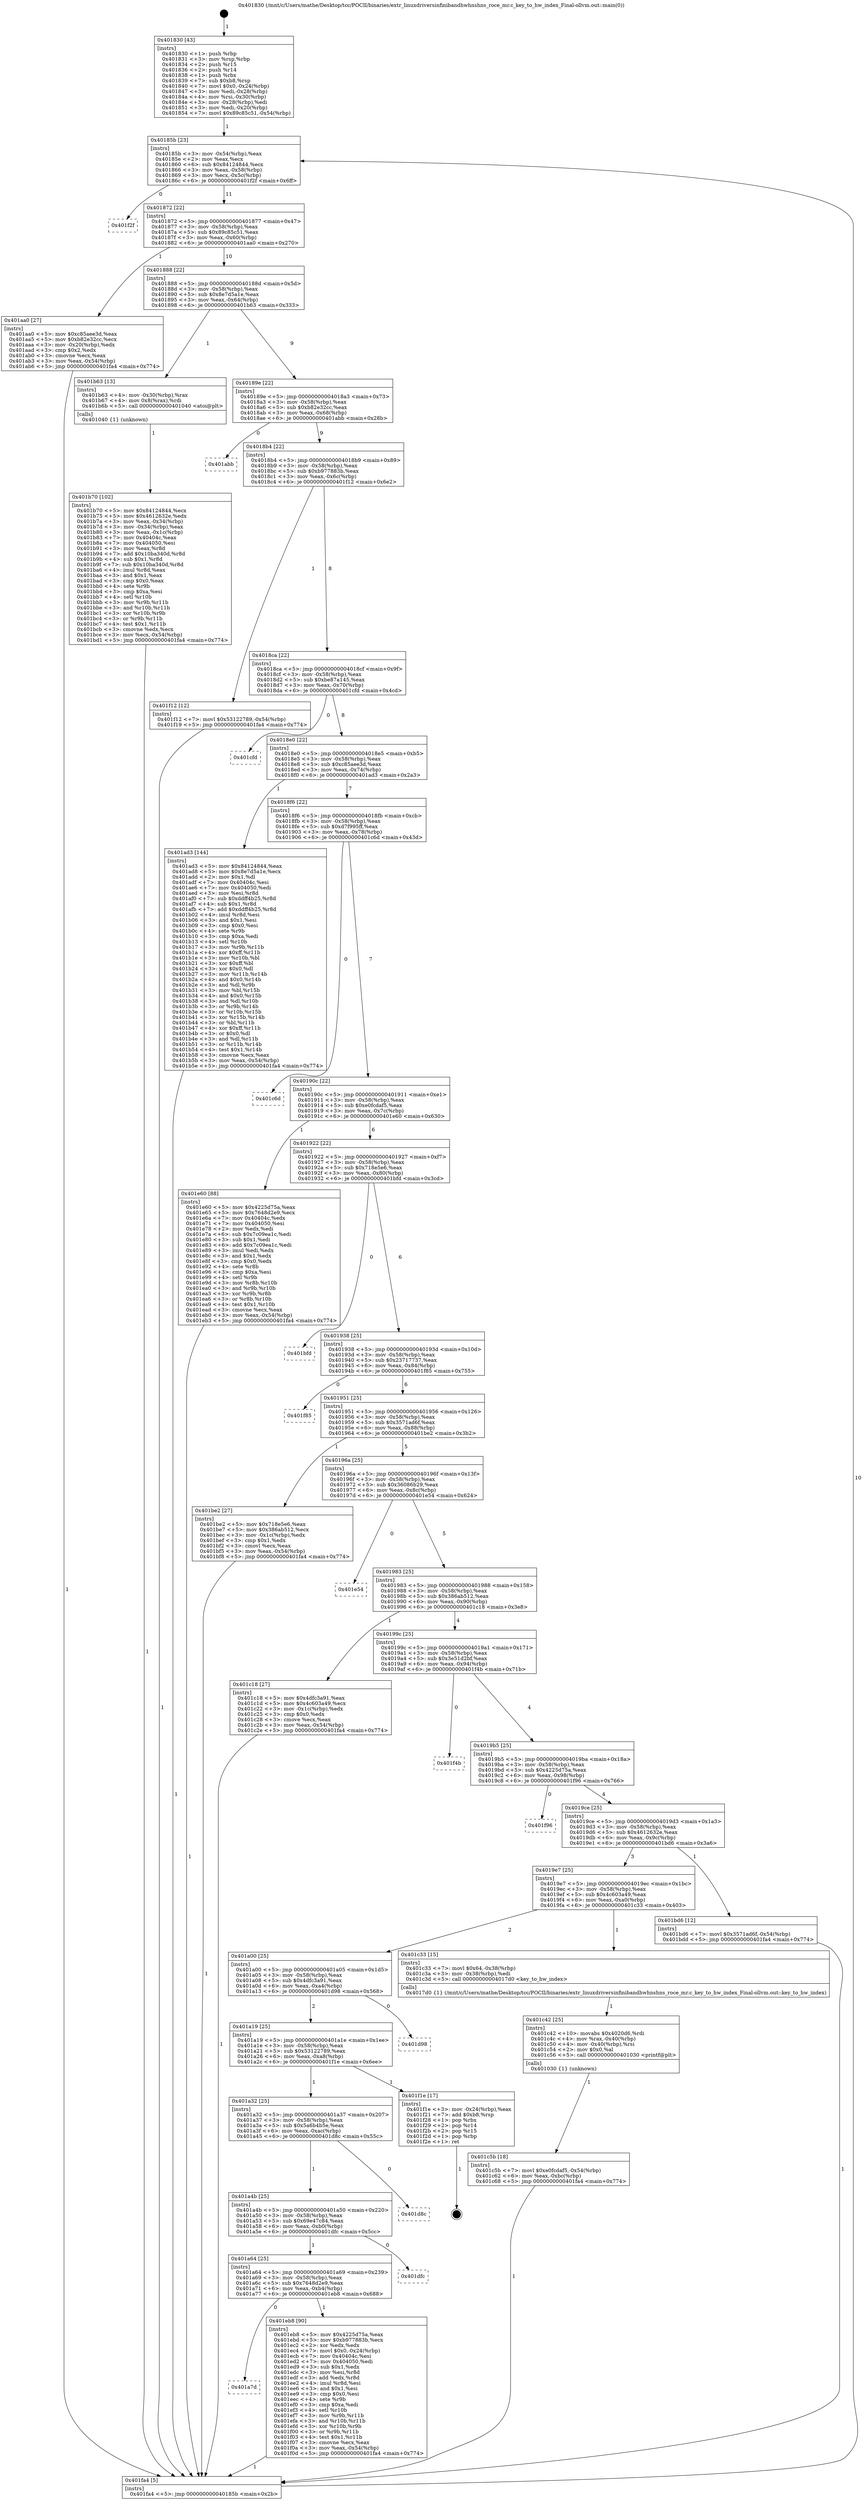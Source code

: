 digraph "0x401830" {
  label = "0x401830 (/mnt/c/Users/mathe/Desktop/tcc/POCII/binaries/extr_linuxdriversinfinibandhwhnshns_roce_mr.c_key_to_hw_index_Final-ollvm.out::main(0))"
  labelloc = "t"
  node[shape=record]

  Entry [label="",width=0.3,height=0.3,shape=circle,fillcolor=black,style=filled]
  "0x40185b" [label="{
     0x40185b [23]\l
     | [instrs]\l
     &nbsp;&nbsp;0x40185b \<+3\>: mov -0x54(%rbp),%eax\l
     &nbsp;&nbsp;0x40185e \<+2\>: mov %eax,%ecx\l
     &nbsp;&nbsp;0x401860 \<+6\>: sub $0x84124844,%ecx\l
     &nbsp;&nbsp;0x401866 \<+3\>: mov %eax,-0x58(%rbp)\l
     &nbsp;&nbsp;0x401869 \<+3\>: mov %ecx,-0x5c(%rbp)\l
     &nbsp;&nbsp;0x40186c \<+6\>: je 0000000000401f2f \<main+0x6ff\>\l
  }"]
  "0x401f2f" [label="{
     0x401f2f\l
  }", style=dashed]
  "0x401872" [label="{
     0x401872 [22]\l
     | [instrs]\l
     &nbsp;&nbsp;0x401872 \<+5\>: jmp 0000000000401877 \<main+0x47\>\l
     &nbsp;&nbsp;0x401877 \<+3\>: mov -0x58(%rbp),%eax\l
     &nbsp;&nbsp;0x40187a \<+5\>: sub $0x89c85c51,%eax\l
     &nbsp;&nbsp;0x40187f \<+3\>: mov %eax,-0x60(%rbp)\l
     &nbsp;&nbsp;0x401882 \<+6\>: je 0000000000401aa0 \<main+0x270\>\l
  }"]
  Exit [label="",width=0.3,height=0.3,shape=circle,fillcolor=black,style=filled,peripheries=2]
  "0x401aa0" [label="{
     0x401aa0 [27]\l
     | [instrs]\l
     &nbsp;&nbsp;0x401aa0 \<+5\>: mov $0xc85aee3d,%eax\l
     &nbsp;&nbsp;0x401aa5 \<+5\>: mov $0xb82e32cc,%ecx\l
     &nbsp;&nbsp;0x401aaa \<+3\>: mov -0x20(%rbp),%edx\l
     &nbsp;&nbsp;0x401aad \<+3\>: cmp $0x2,%edx\l
     &nbsp;&nbsp;0x401ab0 \<+3\>: cmovne %ecx,%eax\l
     &nbsp;&nbsp;0x401ab3 \<+3\>: mov %eax,-0x54(%rbp)\l
     &nbsp;&nbsp;0x401ab6 \<+5\>: jmp 0000000000401fa4 \<main+0x774\>\l
  }"]
  "0x401888" [label="{
     0x401888 [22]\l
     | [instrs]\l
     &nbsp;&nbsp;0x401888 \<+5\>: jmp 000000000040188d \<main+0x5d\>\l
     &nbsp;&nbsp;0x40188d \<+3\>: mov -0x58(%rbp),%eax\l
     &nbsp;&nbsp;0x401890 \<+5\>: sub $0x8e7d5a1e,%eax\l
     &nbsp;&nbsp;0x401895 \<+3\>: mov %eax,-0x64(%rbp)\l
     &nbsp;&nbsp;0x401898 \<+6\>: je 0000000000401b63 \<main+0x333\>\l
  }"]
  "0x401fa4" [label="{
     0x401fa4 [5]\l
     | [instrs]\l
     &nbsp;&nbsp;0x401fa4 \<+5\>: jmp 000000000040185b \<main+0x2b\>\l
  }"]
  "0x401830" [label="{
     0x401830 [43]\l
     | [instrs]\l
     &nbsp;&nbsp;0x401830 \<+1\>: push %rbp\l
     &nbsp;&nbsp;0x401831 \<+3\>: mov %rsp,%rbp\l
     &nbsp;&nbsp;0x401834 \<+2\>: push %r15\l
     &nbsp;&nbsp;0x401836 \<+2\>: push %r14\l
     &nbsp;&nbsp;0x401838 \<+1\>: push %rbx\l
     &nbsp;&nbsp;0x401839 \<+7\>: sub $0xb8,%rsp\l
     &nbsp;&nbsp;0x401840 \<+7\>: movl $0x0,-0x24(%rbp)\l
     &nbsp;&nbsp;0x401847 \<+3\>: mov %edi,-0x28(%rbp)\l
     &nbsp;&nbsp;0x40184a \<+4\>: mov %rsi,-0x30(%rbp)\l
     &nbsp;&nbsp;0x40184e \<+3\>: mov -0x28(%rbp),%edi\l
     &nbsp;&nbsp;0x401851 \<+3\>: mov %edi,-0x20(%rbp)\l
     &nbsp;&nbsp;0x401854 \<+7\>: movl $0x89c85c51,-0x54(%rbp)\l
  }"]
  "0x401a7d" [label="{
     0x401a7d\l
  }", style=dashed]
  "0x401b63" [label="{
     0x401b63 [13]\l
     | [instrs]\l
     &nbsp;&nbsp;0x401b63 \<+4\>: mov -0x30(%rbp),%rax\l
     &nbsp;&nbsp;0x401b67 \<+4\>: mov 0x8(%rax),%rdi\l
     &nbsp;&nbsp;0x401b6b \<+5\>: call 0000000000401040 \<atoi@plt\>\l
     | [calls]\l
     &nbsp;&nbsp;0x401040 \{1\} (unknown)\l
  }"]
  "0x40189e" [label="{
     0x40189e [22]\l
     | [instrs]\l
     &nbsp;&nbsp;0x40189e \<+5\>: jmp 00000000004018a3 \<main+0x73\>\l
     &nbsp;&nbsp;0x4018a3 \<+3\>: mov -0x58(%rbp),%eax\l
     &nbsp;&nbsp;0x4018a6 \<+5\>: sub $0xb82e32cc,%eax\l
     &nbsp;&nbsp;0x4018ab \<+3\>: mov %eax,-0x68(%rbp)\l
     &nbsp;&nbsp;0x4018ae \<+6\>: je 0000000000401abb \<main+0x28b\>\l
  }"]
  "0x401eb8" [label="{
     0x401eb8 [90]\l
     | [instrs]\l
     &nbsp;&nbsp;0x401eb8 \<+5\>: mov $0x4225d75a,%eax\l
     &nbsp;&nbsp;0x401ebd \<+5\>: mov $0xb977883b,%ecx\l
     &nbsp;&nbsp;0x401ec2 \<+2\>: xor %edx,%edx\l
     &nbsp;&nbsp;0x401ec4 \<+7\>: movl $0x0,-0x24(%rbp)\l
     &nbsp;&nbsp;0x401ecb \<+7\>: mov 0x40404c,%esi\l
     &nbsp;&nbsp;0x401ed2 \<+7\>: mov 0x404050,%edi\l
     &nbsp;&nbsp;0x401ed9 \<+3\>: sub $0x1,%edx\l
     &nbsp;&nbsp;0x401edc \<+3\>: mov %esi,%r8d\l
     &nbsp;&nbsp;0x401edf \<+3\>: add %edx,%r8d\l
     &nbsp;&nbsp;0x401ee2 \<+4\>: imul %r8d,%esi\l
     &nbsp;&nbsp;0x401ee6 \<+3\>: and $0x1,%esi\l
     &nbsp;&nbsp;0x401ee9 \<+3\>: cmp $0x0,%esi\l
     &nbsp;&nbsp;0x401eec \<+4\>: sete %r9b\l
     &nbsp;&nbsp;0x401ef0 \<+3\>: cmp $0xa,%edi\l
     &nbsp;&nbsp;0x401ef3 \<+4\>: setl %r10b\l
     &nbsp;&nbsp;0x401ef7 \<+3\>: mov %r9b,%r11b\l
     &nbsp;&nbsp;0x401efa \<+3\>: and %r10b,%r11b\l
     &nbsp;&nbsp;0x401efd \<+3\>: xor %r10b,%r9b\l
     &nbsp;&nbsp;0x401f00 \<+3\>: or %r9b,%r11b\l
     &nbsp;&nbsp;0x401f03 \<+4\>: test $0x1,%r11b\l
     &nbsp;&nbsp;0x401f07 \<+3\>: cmovne %ecx,%eax\l
     &nbsp;&nbsp;0x401f0a \<+3\>: mov %eax,-0x54(%rbp)\l
     &nbsp;&nbsp;0x401f0d \<+5\>: jmp 0000000000401fa4 \<main+0x774\>\l
  }"]
  "0x401abb" [label="{
     0x401abb\l
  }", style=dashed]
  "0x4018b4" [label="{
     0x4018b4 [22]\l
     | [instrs]\l
     &nbsp;&nbsp;0x4018b4 \<+5\>: jmp 00000000004018b9 \<main+0x89\>\l
     &nbsp;&nbsp;0x4018b9 \<+3\>: mov -0x58(%rbp),%eax\l
     &nbsp;&nbsp;0x4018bc \<+5\>: sub $0xb977883b,%eax\l
     &nbsp;&nbsp;0x4018c1 \<+3\>: mov %eax,-0x6c(%rbp)\l
     &nbsp;&nbsp;0x4018c4 \<+6\>: je 0000000000401f12 \<main+0x6e2\>\l
  }"]
  "0x401a64" [label="{
     0x401a64 [25]\l
     | [instrs]\l
     &nbsp;&nbsp;0x401a64 \<+5\>: jmp 0000000000401a69 \<main+0x239\>\l
     &nbsp;&nbsp;0x401a69 \<+3\>: mov -0x58(%rbp),%eax\l
     &nbsp;&nbsp;0x401a6c \<+5\>: sub $0x7648d2e9,%eax\l
     &nbsp;&nbsp;0x401a71 \<+6\>: mov %eax,-0xb4(%rbp)\l
     &nbsp;&nbsp;0x401a77 \<+6\>: je 0000000000401eb8 \<main+0x688\>\l
  }"]
  "0x401f12" [label="{
     0x401f12 [12]\l
     | [instrs]\l
     &nbsp;&nbsp;0x401f12 \<+7\>: movl $0x53122789,-0x54(%rbp)\l
     &nbsp;&nbsp;0x401f19 \<+5\>: jmp 0000000000401fa4 \<main+0x774\>\l
  }"]
  "0x4018ca" [label="{
     0x4018ca [22]\l
     | [instrs]\l
     &nbsp;&nbsp;0x4018ca \<+5\>: jmp 00000000004018cf \<main+0x9f\>\l
     &nbsp;&nbsp;0x4018cf \<+3\>: mov -0x58(%rbp),%eax\l
     &nbsp;&nbsp;0x4018d2 \<+5\>: sub $0xbe87a145,%eax\l
     &nbsp;&nbsp;0x4018d7 \<+3\>: mov %eax,-0x70(%rbp)\l
     &nbsp;&nbsp;0x4018da \<+6\>: je 0000000000401cfd \<main+0x4cd\>\l
  }"]
  "0x401dfc" [label="{
     0x401dfc\l
  }", style=dashed]
  "0x401cfd" [label="{
     0x401cfd\l
  }", style=dashed]
  "0x4018e0" [label="{
     0x4018e0 [22]\l
     | [instrs]\l
     &nbsp;&nbsp;0x4018e0 \<+5\>: jmp 00000000004018e5 \<main+0xb5\>\l
     &nbsp;&nbsp;0x4018e5 \<+3\>: mov -0x58(%rbp),%eax\l
     &nbsp;&nbsp;0x4018e8 \<+5\>: sub $0xc85aee3d,%eax\l
     &nbsp;&nbsp;0x4018ed \<+3\>: mov %eax,-0x74(%rbp)\l
     &nbsp;&nbsp;0x4018f0 \<+6\>: je 0000000000401ad3 \<main+0x2a3\>\l
  }"]
  "0x401a4b" [label="{
     0x401a4b [25]\l
     | [instrs]\l
     &nbsp;&nbsp;0x401a4b \<+5\>: jmp 0000000000401a50 \<main+0x220\>\l
     &nbsp;&nbsp;0x401a50 \<+3\>: mov -0x58(%rbp),%eax\l
     &nbsp;&nbsp;0x401a53 \<+5\>: sub $0x69e47c84,%eax\l
     &nbsp;&nbsp;0x401a58 \<+6\>: mov %eax,-0xb0(%rbp)\l
     &nbsp;&nbsp;0x401a5e \<+6\>: je 0000000000401dfc \<main+0x5cc\>\l
  }"]
  "0x401ad3" [label="{
     0x401ad3 [144]\l
     | [instrs]\l
     &nbsp;&nbsp;0x401ad3 \<+5\>: mov $0x84124844,%eax\l
     &nbsp;&nbsp;0x401ad8 \<+5\>: mov $0x8e7d5a1e,%ecx\l
     &nbsp;&nbsp;0x401add \<+2\>: mov $0x1,%dl\l
     &nbsp;&nbsp;0x401adf \<+7\>: mov 0x40404c,%esi\l
     &nbsp;&nbsp;0x401ae6 \<+7\>: mov 0x404050,%edi\l
     &nbsp;&nbsp;0x401aed \<+3\>: mov %esi,%r8d\l
     &nbsp;&nbsp;0x401af0 \<+7\>: sub $0xddff4b25,%r8d\l
     &nbsp;&nbsp;0x401af7 \<+4\>: sub $0x1,%r8d\l
     &nbsp;&nbsp;0x401afb \<+7\>: add $0xddff4b25,%r8d\l
     &nbsp;&nbsp;0x401b02 \<+4\>: imul %r8d,%esi\l
     &nbsp;&nbsp;0x401b06 \<+3\>: and $0x1,%esi\l
     &nbsp;&nbsp;0x401b09 \<+3\>: cmp $0x0,%esi\l
     &nbsp;&nbsp;0x401b0c \<+4\>: sete %r9b\l
     &nbsp;&nbsp;0x401b10 \<+3\>: cmp $0xa,%edi\l
     &nbsp;&nbsp;0x401b13 \<+4\>: setl %r10b\l
     &nbsp;&nbsp;0x401b17 \<+3\>: mov %r9b,%r11b\l
     &nbsp;&nbsp;0x401b1a \<+4\>: xor $0xff,%r11b\l
     &nbsp;&nbsp;0x401b1e \<+3\>: mov %r10b,%bl\l
     &nbsp;&nbsp;0x401b21 \<+3\>: xor $0xff,%bl\l
     &nbsp;&nbsp;0x401b24 \<+3\>: xor $0x0,%dl\l
     &nbsp;&nbsp;0x401b27 \<+3\>: mov %r11b,%r14b\l
     &nbsp;&nbsp;0x401b2a \<+4\>: and $0x0,%r14b\l
     &nbsp;&nbsp;0x401b2e \<+3\>: and %dl,%r9b\l
     &nbsp;&nbsp;0x401b31 \<+3\>: mov %bl,%r15b\l
     &nbsp;&nbsp;0x401b34 \<+4\>: and $0x0,%r15b\l
     &nbsp;&nbsp;0x401b38 \<+3\>: and %dl,%r10b\l
     &nbsp;&nbsp;0x401b3b \<+3\>: or %r9b,%r14b\l
     &nbsp;&nbsp;0x401b3e \<+3\>: or %r10b,%r15b\l
     &nbsp;&nbsp;0x401b41 \<+3\>: xor %r15b,%r14b\l
     &nbsp;&nbsp;0x401b44 \<+3\>: or %bl,%r11b\l
     &nbsp;&nbsp;0x401b47 \<+4\>: xor $0xff,%r11b\l
     &nbsp;&nbsp;0x401b4b \<+3\>: or $0x0,%dl\l
     &nbsp;&nbsp;0x401b4e \<+3\>: and %dl,%r11b\l
     &nbsp;&nbsp;0x401b51 \<+3\>: or %r11b,%r14b\l
     &nbsp;&nbsp;0x401b54 \<+4\>: test $0x1,%r14b\l
     &nbsp;&nbsp;0x401b58 \<+3\>: cmovne %ecx,%eax\l
     &nbsp;&nbsp;0x401b5b \<+3\>: mov %eax,-0x54(%rbp)\l
     &nbsp;&nbsp;0x401b5e \<+5\>: jmp 0000000000401fa4 \<main+0x774\>\l
  }"]
  "0x4018f6" [label="{
     0x4018f6 [22]\l
     | [instrs]\l
     &nbsp;&nbsp;0x4018f6 \<+5\>: jmp 00000000004018fb \<main+0xcb\>\l
     &nbsp;&nbsp;0x4018fb \<+3\>: mov -0x58(%rbp),%eax\l
     &nbsp;&nbsp;0x4018fe \<+5\>: sub $0xd7f995ff,%eax\l
     &nbsp;&nbsp;0x401903 \<+3\>: mov %eax,-0x78(%rbp)\l
     &nbsp;&nbsp;0x401906 \<+6\>: je 0000000000401c6d \<main+0x43d\>\l
  }"]
  "0x401b70" [label="{
     0x401b70 [102]\l
     | [instrs]\l
     &nbsp;&nbsp;0x401b70 \<+5\>: mov $0x84124844,%ecx\l
     &nbsp;&nbsp;0x401b75 \<+5\>: mov $0x4612632e,%edx\l
     &nbsp;&nbsp;0x401b7a \<+3\>: mov %eax,-0x34(%rbp)\l
     &nbsp;&nbsp;0x401b7d \<+3\>: mov -0x34(%rbp),%eax\l
     &nbsp;&nbsp;0x401b80 \<+3\>: mov %eax,-0x1c(%rbp)\l
     &nbsp;&nbsp;0x401b83 \<+7\>: mov 0x40404c,%eax\l
     &nbsp;&nbsp;0x401b8a \<+7\>: mov 0x404050,%esi\l
     &nbsp;&nbsp;0x401b91 \<+3\>: mov %eax,%r8d\l
     &nbsp;&nbsp;0x401b94 \<+7\>: add $0x10ba340d,%r8d\l
     &nbsp;&nbsp;0x401b9b \<+4\>: sub $0x1,%r8d\l
     &nbsp;&nbsp;0x401b9f \<+7\>: sub $0x10ba340d,%r8d\l
     &nbsp;&nbsp;0x401ba6 \<+4\>: imul %r8d,%eax\l
     &nbsp;&nbsp;0x401baa \<+3\>: and $0x1,%eax\l
     &nbsp;&nbsp;0x401bad \<+3\>: cmp $0x0,%eax\l
     &nbsp;&nbsp;0x401bb0 \<+4\>: sete %r9b\l
     &nbsp;&nbsp;0x401bb4 \<+3\>: cmp $0xa,%esi\l
     &nbsp;&nbsp;0x401bb7 \<+4\>: setl %r10b\l
     &nbsp;&nbsp;0x401bbb \<+3\>: mov %r9b,%r11b\l
     &nbsp;&nbsp;0x401bbe \<+3\>: and %r10b,%r11b\l
     &nbsp;&nbsp;0x401bc1 \<+3\>: xor %r10b,%r9b\l
     &nbsp;&nbsp;0x401bc4 \<+3\>: or %r9b,%r11b\l
     &nbsp;&nbsp;0x401bc7 \<+4\>: test $0x1,%r11b\l
     &nbsp;&nbsp;0x401bcb \<+3\>: cmovne %edx,%ecx\l
     &nbsp;&nbsp;0x401bce \<+3\>: mov %ecx,-0x54(%rbp)\l
     &nbsp;&nbsp;0x401bd1 \<+5\>: jmp 0000000000401fa4 \<main+0x774\>\l
  }"]
  "0x401d8c" [label="{
     0x401d8c\l
  }", style=dashed]
  "0x401c6d" [label="{
     0x401c6d\l
  }", style=dashed]
  "0x40190c" [label="{
     0x40190c [22]\l
     | [instrs]\l
     &nbsp;&nbsp;0x40190c \<+5\>: jmp 0000000000401911 \<main+0xe1\>\l
     &nbsp;&nbsp;0x401911 \<+3\>: mov -0x58(%rbp),%eax\l
     &nbsp;&nbsp;0x401914 \<+5\>: sub $0xe0fcdaf5,%eax\l
     &nbsp;&nbsp;0x401919 \<+3\>: mov %eax,-0x7c(%rbp)\l
     &nbsp;&nbsp;0x40191c \<+6\>: je 0000000000401e60 \<main+0x630\>\l
  }"]
  "0x401a32" [label="{
     0x401a32 [25]\l
     | [instrs]\l
     &nbsp;&nbsp;0x401a32 \<+5\>: jmp 0000000000401a37 \<main+0x207\>\l
     &nbsp;&nbsp;0x401a37 \<+3\>: mov -0x58(%rbp),%eax\l
     &nbsp;&nbsp;0x401a3a \<+5\>: sub $0x5a6b4b5e,%eax\l
     &nbsp;&nbsp;0x401a3f \<+6\>: mov %eax,-0xac(%rbp)\l
     &nbsp;&nbsp;0x401a45 \<+6\>: je 0000000000401d8c \<main+0x55c\>\l
  }"]
  "0x401e60" [label="{
     0x401e60 [88]\l
     | [instrs]\l
     &nbsp;&nbsp;0x401e60 \<+5\>: mov $0x4225d75a,%eax\l
     &nbsp;&nbsp;0x401e65 \<+5\>: mov $0x7648d2e9,%ecx\l
     &nbsp;&nbsp;0x401e6a \<+7\>: mov 0x40404c,%edx\l
     &nbsp;&nbsp;0x401e71 \<+7\>: mov 0x404050,%esi\l
     &nbsp;&nbsp;0x401e78 \<+2\>: mov %edx,%edi\l
     &nbsp;&nbsp;0x401e7a \<+6\>: sub $0x7c09ea1c,%edi\l
     &nbsp;&nbsp;0x401e80 \<+3\>: sub $0x1,%edi\l
     &nbsp;&nbsp;0x401e83 \<+6\>: add $0x7c09ea1c,%edi\l
     &nbsp;&nbsp;0x401e89 \<+3\>: imul %edi,%edx\l
     &nbsp;&nbsp;0x401e8c \<+3\>: and $0x1,%edx\l
     &nbsp;&nbsp;0x401e8f \<+3\>: cmp $0x0,%edx\l
     &nbsp;&nbsp;0x401e92 \<+4\>: sete %r8b\l
     &nbsp;&nbsp;0x401e96 \<+3\>: cmp $0xa,%esi\l
     &nbsp;&nbsp;0x401e99 \<+4\>: setl %r9b\l
     &nbsp;&nbsp;0x401e9d \<+3\>: mov %r8b,%r10b\l
     &nbsp;&nbsp;0x401ea0 \<+3\>: and %r9b,%r10b\l
     &nbsp;&nbsp;0x401ea3 \<+3\>: xor %r9b,%r8b\l
     &nbsp;&nbsp;0x401ea6 \<+3\>: or %r8b,%r10b\l
     &nbsp;&nbsp;0x401ea9 \<+4\>: test $0x1,%r10b\l
     &nbsp;&nbsp;0x401ead \<+3\>: cmovne %ecx,%eax\l
     &nbsp;&nbsp;0x401eb0 \<+3\>: mov %eax,-0x54(%rbp)\l
     &nbsp;&nbsp;0x401eb3 \<+5\>: jmp 0000000000401fa4 \<main+0x774\>\l
  }"]
  "0x401922" [label="{
     0x401922 [22]\l
     | [instrs]\l
     &nbsp;&nbsp;0x401922 \<+5\>: jmp 0000000000401927 \<main+0xf7\>\l
     &nbsp;&nbsp;0x401927 \<+3\>: mov -0x58(%rbp),%eax\l
     &nbsp;&nbsp;0x40192a \<+5\>: sub $0x718e5e6,%eax\l
     &nbsp;&nbsp;0x40192f \<+3\>: mov %eax,-0x80(%rbp)\l
     &nbsp;&nbsp;0x401932 \<+6\>: je 0000000000401bfd \<main+0x3cd\>\l
  }"]
  "0x401f1e" [label="{
     0x401f1e [17]\l
     | [instrs]\l
     &nbsp;&nbsp;0x401f1e \<+3\>: mov -0x24(%rbp),%eax\l
     &nbsp;&nbsp;0x401f21 \<+7\>: add $0xb8,%rsp\l
     &nbsp;&nbsp;0x401f28 \<+1\>: pop %rbx\l
     &nbsp;&nbsp;0x401f29 \<+2\>: pop %r14\l
     &nbsp;&nbsp;0x401f2b \<+2\>: pop %r15\l
     &nbsp;&nbsp;0x401f2d \<+1\>: pop %rbp\l
     &nbsp;&nbsp;0x401f2e \<+1\>: ret\l
  }"]
  "0x401bfd" [label="{
     0x401bfd\l
  }", style=dashed]
  "0x401938" [label="{
     0x401938 [25]\l
     | [instrs]\l
     &nbsp;&nbsp;0x401938 \<+5\>: jmp 000000000040193d \<main+0x10d\>\l
     &nbsp;&nbsp;0x40193d \<+3\>: mov -0x58(%rbp),%eax\l
     &nbsp;&nbsp;0x401940 \<+5\>: sub $0x23717737,%eax\l
     &nbsp;&nbsp;0x401945 \<+6\>: mov %eax,-0x84(%rbp)\l
     &nbsp;&nbsp;0x40194b \<+6\>: je 0000000000401f85 \<main+0x755\>\l
  }"]
  "0x401a19" [label="{
     0x401a19 [25]\l
     | [instrs]\l
     &nbsp;&nbsp;0x401a19 \<+5\>: jmp 0000000000401a1e \<main+0x1ee\>\l
     &nbsp;&nbsp;0x401a1e \<+3\>: mov -0x58(%rbp),%eax\l
     &nbsp;&nbsp;0x401a21 \<+5\>: sub $0x53122789,%eax\l
     &nbsp;&nbsp;0x401a26 \<+6\>: mov %eax,-0xa8(%rbp)\l
     &nbsp;&nbsp;0x401a2c \<+6\>: je 0000000000401f1e \<main+0x6ee\>\l
  }"]
  "0x401f85" [label="{
     0x401f85\l
  }", style=dashed]
  "0x401951" [label="{
     0x401951 [25]\l
     | [instrs]\l
     &nbsp;&nbsp;0x401951 \<+5\>: jmp 0000000000401956 \<main+0x126\>\l
     &nbsp;&nbsp;0x401956 \<+3\>: mov -0x58(%rbp),%eax\l
     &nbsp;&nbsp;0x401959 \<+5\>: sub $0x3571ad6f,%eax\l
     &nbsp;&nbsp;0x40195e \<+6\>: mov %eax,-0x88(%rbp)\l
     &nbsp;&nbsp;0x401964 \<+6\>: je 0000000000401be2 \<main+0x3b2\>\l
  }"]
  "0x401d98" [label="{
     0x401d98\l
  }", style=dashed]
  "0x401be2" [label="{
     0x401be2 [27]\l
     | [instrs]\l
     &nbsp;&nbsp;0x401be2 \<+5\>: mov $0x718e5e6,%eax\l
     &nbsp;&nbsp;0x401be7 \<+5\>: mov $0x386ab512,%ecx\l
     &nbsp;&nbsp;0x401bec \<+3\>: mov -0x1c(%rbp),%edx\l
     &nbsp;&nbsp;0x401bef \<+3\>: cmp $0x1,%edx\l
     &nbsp;&nbsp;0x401bf2 \<+3\>: cmovl %ecx,%eax\l
     &nbsp;&nbsp;0x401bf5 \<+3\>: mov %eax,-0x54(%rbp)\l
     &nbsp;&nbsp;0x401bf8 \<+5\>: jmp 0000000000401fa4 \<main+0x774\>\l
  }"]
  "0x40196a" [label="{
     0x40196a [25]\l
     | [instrs]\l
     &nbsp;&nbsp;0x40196a \<+5\>: jmp 000000000040196f \<main+0x13f\>\l
     &nbsp;&nbsp;0x40196f \<+3\>: mov -0x58(%rbp),%eax\l
     &nbsp;&nbsp;0x401972 \<+5\>: sub $0x36086b29,%eax\l
     &nbsp;&nbsp;0x401977 \<+6\>: mov %eax,-0x8c(%rbp)\l
     &nbsp;&nbsp;0x40197d \<+6\>: je 0000000000401e54 \<main+0x624\>\l
  }"]
  "0x401c5b" [label="{
     0x401c5b [18]\l
     | [instrs]\l
     &nbsp;&nbsp;0x401c5b \<+7\>: movl $0xe0fcdaf5,-0x54(%rbp)\l
     &nbsp;&nbsp;0x401c62 \<+6\>: mov %eax,-0xbc(%rbp)\l
     &nbsp;&nbsp;0x401c68 \<+5\>: jmp 0000000000401fa4 \<main+0x774\>\l
  }"]
  "0x401e54" [label="{
     0x401e54\l
  }", style=dashed]
  "0x401983" [label="{
     0x401983 [25]\l
     | [instrs]\l
     &nbsp;&nbsp;0x401983 \<+5\>: jmp 0000000000401988 \<main+0x158\>\l
     &nbsp;&nbsp;0x401988 \<+3\>: mov -0x58(%rbp),%eax\l
     &nbsp;&nbsp;0x40198b \<+5\>: sub $0x386ab512,%eax\l
     &nbsp;&nbsp;0x401990 \<+6\>: mov %eax,-0x90(%rbp)\l
     &nbsp;&nbsp;0x401996 \<+6\>: je 0000000000401c18 \<main+0x3e8\>\l
  }"]
  "0x401c42" [label="{
     0x401c42 [25]\l
     | [instrs]\l
     &nbsp;&nbsp;0x401c42 \<+10\>: movabs $0x4020d6,%rdi\l
     &nbsp;&nbsp;0x401c4c \<+4\>: mov %rax,-0x40(%rbp)\l
     &nbsp;&nbsp;0x401c50 \<+4\>: mov -0x40(%rbp),%rsi\l
     &nbsp;&nbsp;0x401c54 \<+2\>: mov $0x0,%al\l
     &nbsp;&nbsp;0x401c56 \<+5\>: call 0000000000401030 \<printf@plt\>\l
     | [calls]\l
     &nbsp;&nbsp;0x401030 \{1\} (unknown)\l
  }"]
  "0x401c18" [label="{
     0x401c18 [27]\l
     | [instrs]\l
     &nbsp;&nbsp;0x401c18 \<+5\>: mov $0x4dfc3a91,%eax\l
     &nbsp;&nbsp;0x401c1d \<+5\>: mov $0x4c603a49,%ecx\l
     &nbsp;&nbsp;0x401c22 \<+3\>: mov -0x1c(%rbp),%edx\l
     &nbsp;&nbsp;0x401c25 \<+3\>: cmp $0x0,%edx\l
     &nbsp;&nbsp;0x401c28 \<+3\>: cmove %ecx,%eax\l
     &nbsp;&nbsp;0x401c2b \<+3\>: mov %eax,-0x54(%rbp)\l
     &nbsp;&nbsp;0x401c2e \<+5\>: jmp 0000000000401fa4 \<main+0x774\>\l
  }"]
  "0x40199c" [label="{
     0x40199c [25]\l
     | [instrs]\l
     &nbsp;&nbsp;0x40199c \<+5\>: jmp 00000000004019a1 \<main+0x171\>\l
     &nbsp;&nbsp;0x4019a1 \<+3\>: mov -0x58(%rbp),%eax\l
     &nbsp;&nbsp;0x4019a4 \<+5\>: sub $0x3e51d2bf,%eax\l
     &nbsp;&nbsp;0x4019a9 \<+6\>: mov %eax,-0x94(%rbp)\l
     &nbsp;&nbsp;0x4019af \<+6\>: je 0000000000401f4b \<main+0x71b\>\l
  }"]
  "0x401a00" [label="{
     0x401a00 [25]\l
     | [instrs]\l
     &nbsp;&nbsp;0x401a00 \<+5\>: jmp 0000000000401a05 \<main+0x1d5\>\l
     &nbsp;&nbsp;0x401a05 \<+3\>: mov -0x58(%rbp),%eax\l
     &nbsp;&nbsp;0x401a08 \<+5\>: sub $0x4dfc3a91,%eax\l
     &nbsp;&nbsp;0x401a0d \<+6\>: mov %eax,-0xa4(%rbp)\l
     &nbsp;&nbsp;0x401a13 \<+6\>: je 0000000000401d98 \<main+0x568\>\l
  }"]
  "0x401f4b" [label="{
     0x401f4b\l
  }", style=dashed]
  "0x4019b5" [label="{
     0x4019b5 [25]\l
     | [instrs]\l
     &nbsp;&nbsp;0x4019b5 \<+5\>: jmp 00000000004019ba \<main+0x18a\>\l
     &nbsp;&nbsp;0x4019ba \<+3\>: mov -0x58(%rbp),%eax\l
     &nbsp;&nbsp;0x4019bd \<+5\>: sub $0x4225d75a,%eax\l
     &nbsp;&nbsp;0x4019c2 \<+6\>: mov %eax,-0x98(%rbp)\l
     &nbsp;&nbsp;0x4019c8 \<+6\>: je 0000000000401f96 \<main+0x766\>\l
  }"]
  "0x401c33" [label="{
     0x401c33 [15]\l
     | [instrs]\l
     &nbsp;&nbsp;0x401c33 \<+7\>: movl $0x64,-0x38(%rbp)\l
     &nbsp;&nbsp;0x401c3a \<+3\>: mov -0x38(%rbp),%edi\l
     &nbsp;&nbsp;0x401c3d \<+5\>: call 00000000004017d0 \<key_to_hw_index\>\l
     | [calls]\l
     &nbsp;&nbsp;0x4017d0 \{1\} (/mnt/c/Users/mathe/Desktop/tcc/POCII/binaries/extr_linuxdriversinfinibandhwhnshns_roce_mr.c_key_to_hw_index_Final-ollvm.out::key_to_hw_index)\l
  }"]
  "0x401f96" [label="{
     0x401f96\l
  }", style=dashed]
  "0x4019ce" [label="{
     0x4019ce [25]\l
     | [instrs]\l
     &nbsp;&nbsp;0x4019ce \<+5\>: jmp 00000000004019d3 \<main+0x1a3\>\l
     &nbsp;&nbsp;0x4019d3 \<+3\>: mov -0x58(%rbp),%eax\l
     &nbsp;&nbsp;0x4019d6 \<+5\>: sub $0x4612632e,%eax\l
     &nbsp;&nbsp;0x4019db \<+6\>: mov %eax,-0x9c(%rbp)\l
     &nbsp;&nbsp;0x4019e1 \<+6\>: je 0000000000401bd6 \<main+0x3a6\>\l
  }"]
  "0x4019e7" [label="{
     0x4019e7 [25]\l
     | [instrs]\l
     &nbsp;&nbsp;0x4019e7 \<+5\>: jmp 00000000004019ec \<main+0x1bc\>\l
     &nbsp;&nbsp;0x4019ec \<+3\>: mov -0x58(%rbp),%eax\l
     &nbsp;&nbsp;0x4019ef \<+5\>: sub $0x4c603a49,%eax\l
     &nbsp;&nbsp;0x4019f4 \<+6\>: mov %eax,-0xa0(%rbp)\l
     &nbsp;&nbsp;0x4019fa \<+6\>: je 0000000000401c33 \<main+0x403\>\l
  }"]
  "0x401bd6" [label="{
     0x401bd6 [12]\l
     | [instrs]\l
     &nbsp;&nbsp;0x401bd6 \<+7\>: movl $0x3571ad6f,-0x54(%rbp)\l
     &nbsp;&nbsp;0x401bdd \<+5\>: jmp 0000000000401fa4 \<main+0x774\>\l
  }"]
  Entry -> "0x401830" [label=" 1"]
  "0x40185b" -> "0x401f2f" [label=" 0"]
  "0x40185b" -> "0x401872" [label=" 11"]
  "0x401f1e" -> Exit [label=" 1"]
  "0x401872" -> "0x401aa0" [label=" 1"]
  "0x401872" -> "0x401888" [label=" 10"]
  "0x401aa0" -> "0x401fa4" [label=" 1"]
  "0x401830" -> "0x40185b" [label=" 1"]
  "0x401fa4" -> "0x40185b" [label=" 10"]
  "0x401f12" -> "0x401fa4" [label=" 1"]
  "0x401888" -> "0x401b63" [label=" 1"]
  "0x401888" -> "0x40189e" [label=" 9"]
  "0x401eb8" -> "0x401fa4" [label=" 1"]
  "0x40189e" -> "0x401abb" [label=" 0"]
  "0x40189e" -> "0x4018b4" [label=" 9"]
  "0x401a64" -> "0x401a7d" [label=" 0"]
  "0x4018b4" -> "0x401f12" [label=" 1"]
  "0x4018b4" -> "0x4018ca" [label=" 8"]
  "0x401a64" -> "0x401eb8" [label=" 1"]
  "0x4018ca" -> "0x401cfd" [label=" 0"]
  "0x4018ca" -> "0x4018e0" [label=" 8"]
  "0x401a4b" -> "0x401a64" [label=" 1"]
  "0x4018e0" -> "0x401ad3" [label=" 1"]
  "0x4018e0" -> "0x4018f6" [label=" 7"]
  "0x401ad3" -> "0x401fa4" [label=" 1"]
  "0x401b63" -> "0x401b70" [label=" 1"]
  "0x401b70" -> "0x401fa4" [label=" 1"]
  "0x401a4b" -> "0x401dfc" [label=" 0"]
  "0x4018f6" -> "0x401c6d" [label=" 0"]
  "0x4018f6" -> "0x40190c" [label=" 7"]
  "0x401a32" -> "0x401a4b" [label=" 1"]
  "0x40190c" -> "0x401e60" [label=" 1"]
  "0x40190c" -> "0x401922" [label=" 6"]
  "0x401a32" -> "0x401d8c" [label=" 0"]
  "0x401922" -> "0x401bfd" [label=" 0"]
  "0x401922" -> "0x401938" [label=" 6"]
  "0x401a19" -> "0x401a32" [label=" 1"]
  "0x401938" -> "0x401f85" [label=" 0"]
  "0x401938" -> "0x401951" [label=" 6"]
  "0x401a19" -> "0x401f1e" [label=" 1"]
  "0x401951" -> "0x401be2" [label=" 1"]
  "0x401951" -> "0x40196a" [label=" 5"]
  "0x401a00" -> "0x401a19" [label=" 2"]
  "0x40196a" -> "0x401e54" [label=" 0"]
  "0x40196a" -> "0x401983" [label=" 5"]
  "0x401a00" -> "0x401d98" [label=" 0"]
  "0x401983" -> "0x401c18" [label=" 1"]
  "0x401983" -> "0x40199c" [label=" 4"]
  "0x401e60" -> "0x401fa4" [label=" 1"]
  "0x40199c" -> "0x401f4b" [label=" 0"]
  "0x40199c" -> "0x4019b5" [label=" 4"]
  "0x401c5b" -> "0x401fa4" [label=" 1"]
  "0x4019b5" -> "0x401f96" [label=" 0"]
  "0x4019b5" -> "0x4019ce" [label=" 4"]
  "0x401c42" -> "0x401c5b" [label=" 1"]
  "0x4019ce" -> "0x401bd6" [label=" 1"]
  "0x4019ce" -> "0x4019e7" [label=" 3"]
  "0x401bd6" -> "0x401fa4" [label=" 1"]
  "0x401be2" -> "0x401fa4" [label=" 1"]
  "0x401c18" -> "0x401fa4" [label=" 1"]
  "0x401c33" -> "0x401c42" [label=" 1"]
  "0x4019e7" -> "0x401c33" [label=" 1"]
  "0x4019e7" -> "0x401a00" [label=" 2"]
}
